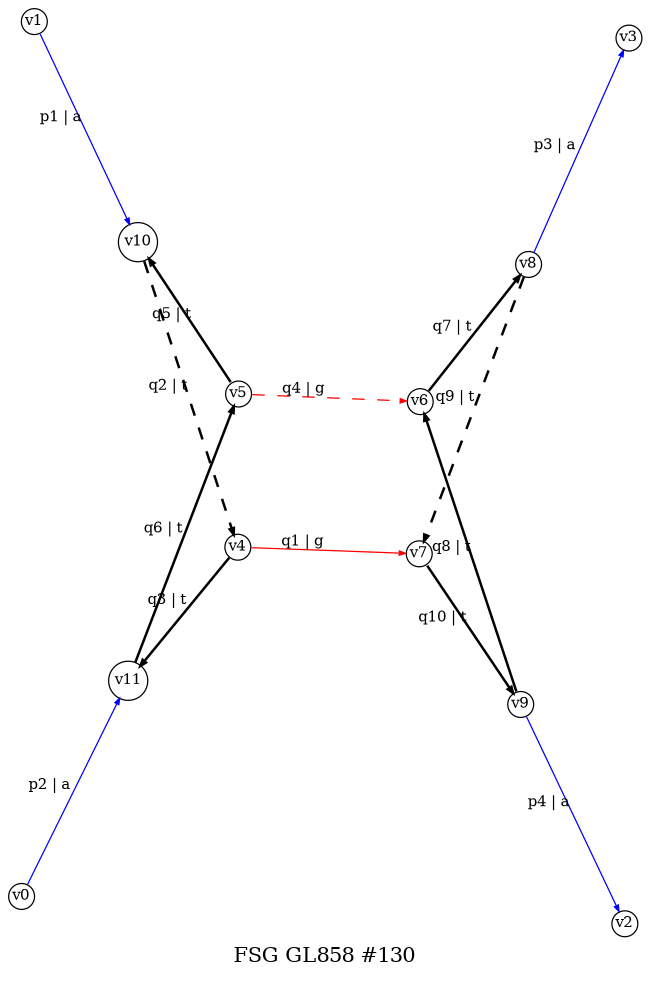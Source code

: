 digraph dot_130_0_GL858 {
label="FSG GL858 #130";
noverlap="scale"; layout="neato";
graph [ fontsize=10,ratio=1.5 ];
node [ fontsize=7,shape=circle,margin=0,height=0.01,penwidth=0.6 ];
edge [ fontsize=7,arrowsize=0.3,penwidth=0.6 ];
"v1" -> "v10" [label="p1 | a",color="blue",penwidth="0.6",style="solid"];
"v0" -> "v11" [label="p2 | a",color="blue",penwidth="0.6",style="solid"];
"v8" -> "v3" [label="p3 | a",color="blue",penwidth="0.6",style="solid"];
"v9" -> "v2" [label="p4 | a",color="blue",penwidth="0.6",style="solid"];
"v4" -> "v7" [label="q1 | g",color="red",penwidth="0.6",style="solid"];
"v10" -> "v4" [label="q2 | t",color="black",penwidth="1.2",style="dashed"];
"v4" -> "v11" [label="q3 | t",color="black",penwidth="1.2",style="solid"];
"v5" -> "v6" [label="q4 | g",color="red",penwidth="0.6",style="dashed"];
"v5" -> "v10" [label="q5 | t",color="black",penwidth="1.2",style="solid"];
"v11" -> "v5" [label="q6 | t",color="black",penwidth="1.2",style="solid"];
"v6" -> "v8" [label="q7 | t",color="black",penwidth="1.2",style="solid"];
"v9" -> "v6" [label="q8 | t",color="black",penwidth="1.2",style="solid"];
"v8" -> "v7" [label="q9 | t",color="black",penwidth="1.2",style="dashed"];
"v7" -> "v9" [label="q10 | t",color="black",penwidth="1.2",style="solid"];
}